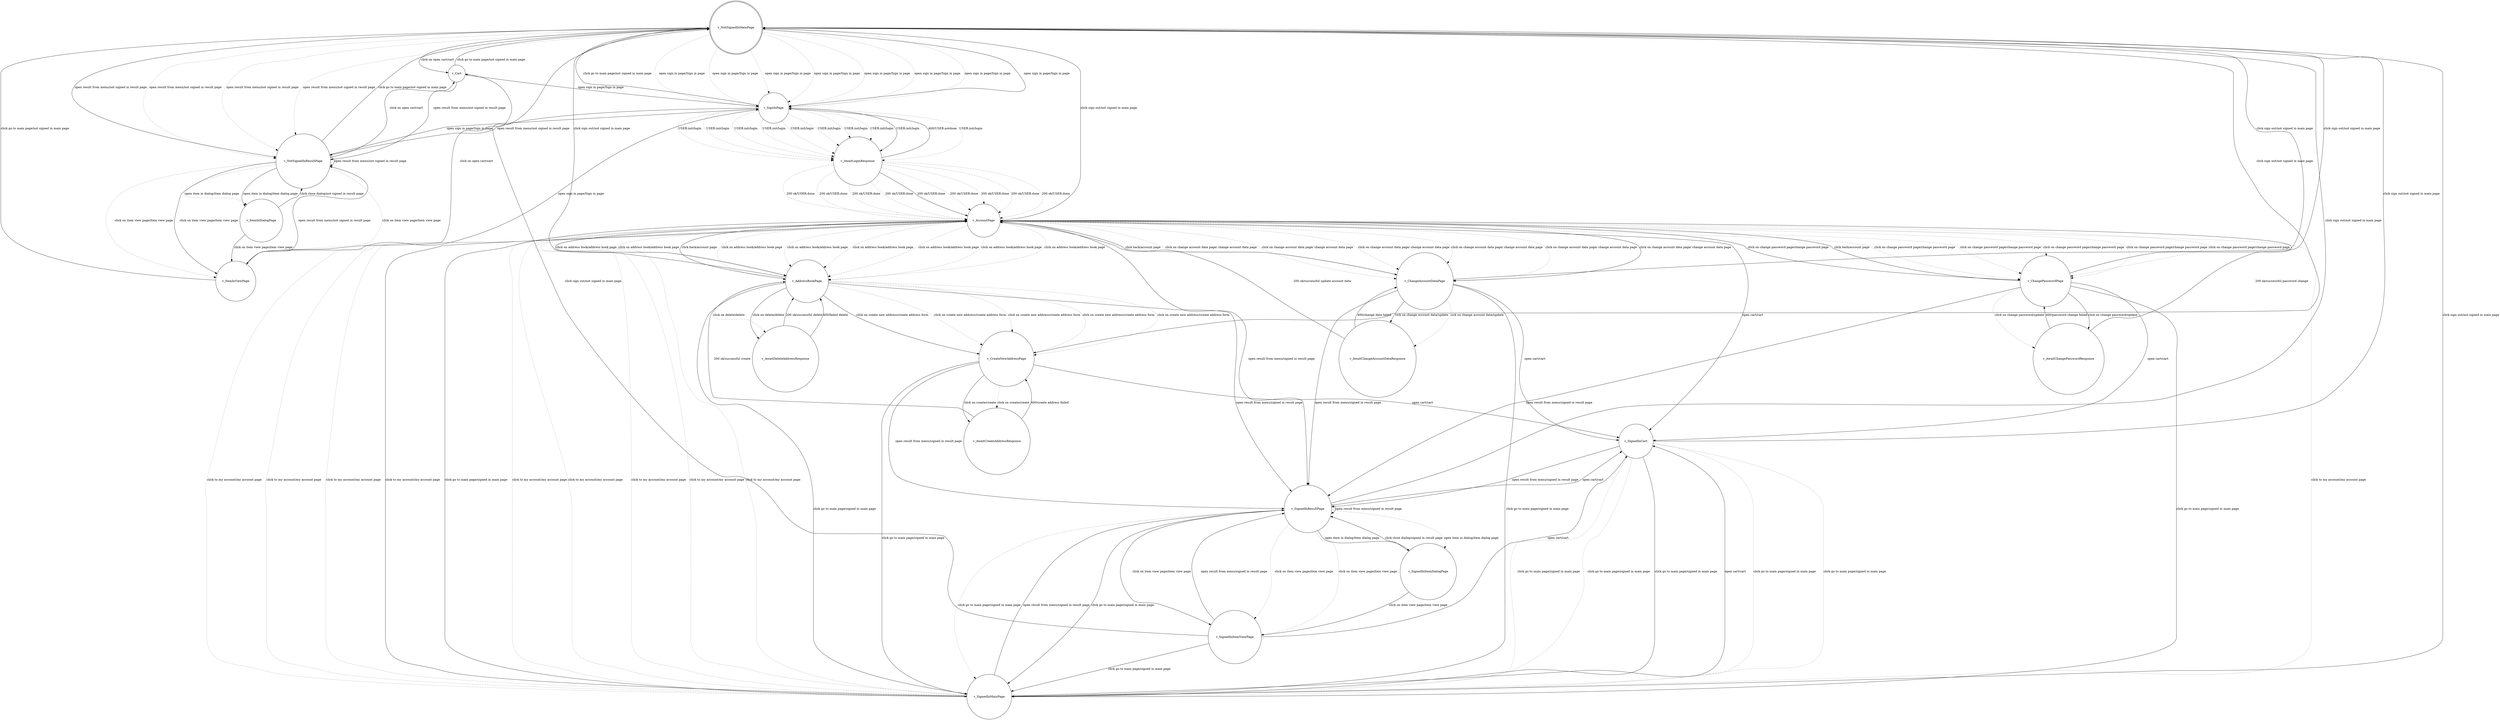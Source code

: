 digraph{
node [shape=circle]
v_NotSignedInMainPage [peripheries=2]
v_SignedInCart -> v_SignedInMainPage [label="click go to main page/signed in main page"][style="dotted"]
v_SignedInCart -> v_SignedInMainPage [label="click go to main page/signed in main page"][style="dotted"]
v_SignedInCart -> v_SignedInMainPage [label="click go to main page/signed in main page"][style="dotted"]
v_SignedInCart -> v_SignedInMainPage [label="click go to main page/signed in main page"][style="dotted"]
v_SignedInCart -> v_SignedInResultPage [label="open result from menu/signed in result page"]
v_SignedInCart -> v_NotSignedInMainPage [label="click sign out/not signed in main page"]
v_SignedInCart -> v_SignedInMainPage [label="click go to main page/signed in main page"]
v_Cart -> v_NotSignedInResultPage [label="open result from menu/not signed in result page"]
v_Cart -> v_SignInPage [label="open sign in page/Sign in page"]
v_Cart -> v_NotSignedInMainPage [label="click go to main page/not signed in main page"]
v_ItemInViewPage -> v_NotSignedInResultPage [label="open result from menu/not signed in result page"]
v_ItemInViewPage -> v_SignInPage [label="open sign in page/Sign in page"]
v_ItemInViewPage -> v_NotSignedInMainPage [label="click go to main page/not signed in main page"]
v_ItemInViewPage -> v_Cart [label="click on open cart/cart"]
v_ItemInDialogPage -> v_ItemInViewPage [label="click on item view page/item view page"]
v_ItemInDialogPage -> v_NotSignedInResultPage [label="click close dialog/not signed in result page"]
v_SignedInItemViewPage -> v_SignedInResultPage [label="open result from menu/signed in result page"]
v_SignedInItemViewPage -> v_NotSignedInMainPage [label="click sign out/not signed in main page"]
v_SignedInItemViewPage -> v_SignedInMainPage [label="click go to main page/signed in main page"]
v_SignedInItemViewPage -> v_SignedInCart [label="open cart/cart"]
v_SignedInItemDialogPage -> v_SignedInItemViewPage [label="click on item view page/item view page"]
v_SignedInItemDialogPage -> v_SignedInResultPage [label="click close dialog/signed in result page"]
v_NotSignedInResultPage -> v_ItemInViewPage [label="click on item view page/item view page"][style="dotted"]
v_NotSignedInResultPage -> v_ItemInViewPage [label="click on item view page/item view page"][style="dotted"]
v_NotSignedInResultPage -> v_ItemInDialogPage [label="open item in dialog/item dialog page"][style="dotted"]
v_NotSignedInResultPage -> v_NotSignedInResultPage [label="open result from menu/not signed in result page"]
v_NotSignedInResultPage -> v_SignInPage [label="open sign in page/Sign in page"]
v_NotSignedInResultPage -> v_Cart [label="click on open cart/cart"]
v_NotSignedInResultPage -> v_ItemInViewPage [label="click on item view page/item view page"]
v_NotSignedInResultPage -> v_ItemInDialogPage [label="open item in dialog/item dialog page"]
v_NotSignedInResultPage -> v_NotSignedInMainPage [label="click go to main page/not signed in main page"]
v_AwaitDeleteAddressResponse -> v_AddressBookPage [label="200 ok/successful delete"]
v_AwaitDeleteAddressResponse -> v_AddressBookPage [label="400/failed delete"]
v_AwaitCreateAddressResponse -> v_AddressBookPage [label="200 ok/successful create"]
v_AwaitCreateAddressResponse -> v_CreateNewAddressPage [label="400/create address failed"]
v_CreateNewAddressPage -> v_AwaitCreateAddressResponse [label="click on create/create"][style="dotted"]
v_CreateNewAddressPage -> v_SignedInResultPage [label="open result from menu/signed in result page"]
v_CreateNewAddressPage -> v_SignedInCart [label="open cart/cart"]
v_CreateNewAddressPage -> v_NotSignedInMainPage [label="click sign out/not signed in main page"]
v_CreateNewAddressPage -> v_SignedInMainPage [label="click go to main page/signed in main page"]
v_CreateNewAddressPage -> v_AwaitCreateAddressResponse [label="click on create/create"]
v_AddressBookPage -> v_CreateNewAddressPage [label="click on create new address/create address form"][style="dotted"]
v_AddressBookPage -> v_CreateNewAddressPage [label="click on create new address/create address form"][style="dotted"]
v_AddressBookPage -> v_AwaitDeleteAddressResponse [label="click on delete/delete"][style="dotted"]
v_AddressBookPage -> v_CreateNewAddressPage [label="click on create new address/create address form"][style="dotted"]
v_AddressBookPage -> v_CreateNewAddressPage [label="click on create new address/create address form"][style="dotted"]
v_AddressBookPage -> v_SignedInResultPage [label="open result from menu/signed in result page"]
v_AddressBookPage -> v_NotSignedInMainPage [label="click sign out/not signed in main page"]
v_AddressBookPage -> v_SignedInMainPage [label="click go to main page/signed in main page"]
v_AddressBookPage -> v_AccountPage [label="click back/account page"]
v_AddressBookPage -> v_AwaitDeleteAddressResponse [label="click on delete/delete"]
v_AddressBookPage -> v_CreateNewAddressPage [label="click on create new address/create address form"]
v_AwaitChangePasswordResponse -> v_AccountPage [label="200 ok/successful password change"]
v_AwaitChangePasswordResponse -> v_ChangePasswordPage [label="400/password change failed"]
v_ChangePasswordPage -> v_AwaitChangePasswordResponse [label="click on change password/update"][style="dotted"]
v_ChangePasswordPage -> v_SignedInResultPage [label="open result from menu/signed in result page"]
v_ChangePasswordPage -> v_SignedInCart [label="open cart/cart"]
v_ChangePasswordPage -> v_NotSignedInMainPage [label="click sign out/not signed in main page"]
v_ChangePasswordPage -> v_SignedInMainPage [label="click go to main page/signed in main page"]
v_ChangePasswordPage -> v_AwaitChangePasswordResponse [label="click on change password/update"]
v_ChangePasswordPage -> v_AccountPage [label="click back/account page"]
v_AwaitChangeAccountDataResponse -> v_AccountPage [label="200 ok/successful update account data"]
v_AwaitChangeAccountDataResponse -> v_ChangeAccountDataPage [label="400/change data failed"]
v_ChangeAccountDataPage -> v_AwaitChangeAccountDataResponse [label="cick on change account data/update"][style="dotted"]
v_ChangeAccountDataPage -> v_SignedInResultPage [label="open result from menu/signed in result page"]
v_ChangeAccountDataPage -> v_SignedInCart [label="open cart/cart"]
v_ChangeAccountDataPage -> v_NotSignedInMainPage [label="click sign out/not signed in main page"]
v_ChangeAccountDataPage -> v_SignedInMainPage [label="click go to main page/signed in main page"]
v_ChangeAccountDataPage -> v_AwaitChangeAccountDataResponse [label="cick on change account data/update"]
v_ChangeAccountDataPage -> v_AccountPage [label="click back/account page"]
v_SignedInMainPage -> v_AccountPage [label="click to my account/my account page"][style="dotted"]
v_SignedInMainPage -> v_AccountPage [label="click to my account/my account page"][style="dotted"]
v_SignedInMainPage -> v_AccountPage [label="click to my account/my account page"][style="dotted"]
v_SignedInMainPage -> v_AccountPage [label="click to my account/my account page"][style="dotted"]
v_SignedInMainPage -> v_AccountPage [label="click to my account/my account page"][style="dotted"]
v_SignedInMainPage -> v_AccountPage [label="click to my account/my account page"][style="dotted"]
v_SignedInMainPage -> v_AccountPage [label="click to my account/my account page"][style="dotted"]
v_SignedInMainPage -> v_AccountPage [label="click to my account/my account page"][style="dotted"]
v_SignedInMainPage -> v_AccountPage [label="click to my account/my account page"][style="dotted"]
v_SignedInMainPage -> v_SignedInResultPage [label="open result from menu/signed in result page"]
v_SignedInMainPage -> v_SignedInCart [label="open cart/cart"]
v_SignedInMainPage -> v_NotSignedInMainPage [label="click sign out/not signed in main page"]
v_SignedInMainPage -> v_AccountPage [label="click to my account/my account page"]
v_AccountPage -> v_ChangeAccountDataPage [label="click on change account data page/ change account data page"][style="dotted"]
v_AccountPage -> v_ChangePasswordPage [label="click on change password page/change password page"][style="dotted"]
v_AccountPage -> v_ChangeAccountDataPage [label="click on change account data page/ change account data page"][style="dotted"]
v_AccountPage -> v_AddressBookPage [label="click on address book/address book page"][style="dotted"]
v_AccountPage -> v_ChangePasswordPage [label="click on change password page/change password page"][style="dotted"]
v_AccountPage -> v_AddressBookPage [label="click on address book/address book page"][style="dotted"]
v_AccountPage -> v_ChangeAccountDataPage [label="click on change account data page/ change account data page"][style="dotted"]
v_AccountPage -> v_ChangePasswordPage [label="click on change password page/change password page"][style="dotted"]
v_AccountPage -> v_ChangeAccountDataPage [label="click on change account data page/ change account data page"][style="dotted"]
v_AccountPage -> v_ChangePasswordPage [label="click on change password page/change password page"][style="dotted"]
v_AccountPage -> v_AddressBookPage [label="click on address book/address book page"][style="dotted"]
v_AccountPage -> v_AddressBookPage [label="click on address book/address book page"][style="dotted"]
v_AccountPage -> v_ChangeAccountDataPage [label="click on change account data page/ change account data page"][style="dotted"]
v_AccountPage -> v_AddressBookPage [label="click on address book/address book page"][style="dotted"]
v_AccountPage -> v_AddressBookPage [label="click on address book/address book page"][style="dotted"]
v_AccountPage -> v_ChangePasswordPage [label="click on change password page/change password page"][style="dotted"]
v_AccountPage -> v_AddressBookPage [label="click on address book/address book page"][style="dotted"]
v_AccountPage -> v_SignedInCart [label="open cart/cart"]
v_AccountPage -> v_NotSignedInMainPage [label="click sign out/not signed in main page"]
v_AccountPage -> v_AddressBookPage [label="click on address book/address book page"]
v_AccountPage -> v_ChangePasswordPage [label="click on change password page/change password page"]
v_AccountPage -> v_ChangeAccountDataPage [label="click on change account data page/ change account data page"]
v_AccountPage -> v_SignedInMainPage [label="click go to main page/signed in main page"]
v_AccountPage -> v_SignedInResultPage [label="open result from menu/signed in result page"]
v_AwaitLoginResponse -> v_AccountPage [label="200 ok/USER.done"][style="dotted"]
v_AwaitLoginResponse -> v_AccountPage [label="200 ok/USER.done"][style="dotted"]
v_AwaitLoginResponse -> v_AccountPage [label="200 ok/USER.done"][style="dotted"]
v_AwaitLoginResponse -> v_AccountPage [label="200 ok/USER.done"][style="dotted"]
v_AwaitLoginResponse -> v_AccountPage [label="200 ok/USER.done"][style="dotted"]
v_AwaitLoginResponse -> v_AccountPage [label="200 ok/USER.done"][style="dotted"]
v_AwaitLoginResponse -> v_AccountPage [label="200 ok/USER.done"][style="dotted"]
v_AwaitLoginResponse -> v_AccountPage [label="200 ok/USER.done"][style="dotted"]
v_AwaitLoginResponse -> v_SignInPage [label="400/USER.notdone"]
v_AwaitLoginResponse -> v_AccountPage [label="200 ok/USER.done"]
v_SignInPage -> v_AwaitLoginResponse [label="USER.init/login"][style="dotted"]
v_SignInPage -> v_AwaitLoginResponse [label="USER.init/login"][style="dotted"]
v_SignInPage -> v_AwaitLoginResponse [label="USER.init/login"][style="dotted"]
v_SignInPage -> v_AwaitLoginResponse [label="USER.init/login"][style="dotted"]
v_SignInPage -> v_AwaitLoginResponse [label="USER.init/login"][style="dotted"]
v_SignInPage -> v_AwaitLoginResponse [label="USER.init/login"][style="dotted"]
v_SignInPage -> v_AwaitLoginResponse [label="USER.init/login"][style="dotted"]
v_SignInPage -> v_AwaitLoginResponse [label="USER.init/login"][style="dotted"]
v_SignInPage -> v_AwaitLoginResponse [label="USER.init/login"][style="dotted"]
v_SignInPage -> v_NotSignedInResultPage [label="open result from menu/not signed in result page"]
v_SignInPage -> v_NotSignedInMainPage [label="click go to main page/not signed in main page"]
v_SignInPage -> v_AwaitLoginResponse [label="USER.init/login"]
v_SignedInResultPage -> v_SignedInMainPage [label="click go to main page/signed in main page"][style="dotted"]
v_SignedInResultPage -> v_SignedInItemViewPage [label="click on item view page/item view page"][style="dotted"]
v_SignedInResultPage -> v_SignedInItemViewPage [label="click on item view page/item view page"][style="dotted"]
v_SignedInResultPage -> v_SignedInItemDialogPage [label="open item in dialog/item dialog page"][style="dotted"]
v_SignedInResultPage -> v_SignedInResultPage [label="open result from menu/signed in result page"]
v_SignedInResultPage -> v_SignedInCart [label="open cart/cart"]
v_SignedInResultPage -> v_SignedInItemViewPage [label="click on item view page/item view page"]
v_SignedInResultPage -> v_SignedInItemDialogPage [label="open item in dialog/item dialog page"]
v_SignedInResultPage -> v_SignedInMainPage [label="click go to main page/signed in main page"]
v_SignedInResultPage -> v_NotSignedInMainPage [label="click sign out/not signed in main page"]
v_NotSignedInMainPage -> v_NotSignedInResultPage [label="open result from menu/not signed in result page"][style="dotted"]
v_NotSignedInMainPage -> v_SignInPage [label="open sign in page/Sign in page"][style="dotted"]
v_NotSignedInMainPage -> v_SignInPage [label="open sign in page/Sign in page"][style="dotted"]
v_NotSignedInMainPage -> v_SignInPage [label="open sign in page/Sign in page"][style="dotted"]
v_NotSignedInMainPage -> v_SignInPage [label="open sign in page/Sign in page"][style="dotted"]
v_NotSignedInMainPage -> v_NotSignedInResultPage [label="open result from menu/not signed in result page"][style="dotted"]
v_NotSignedInMainPage -> v_SignInPage [label="open sign in page/Sign in page"][style="dotted"]
v_NotSignedInMainPage -> v_SignInPage [label="open sign in page/Sign in page"][style="dotted"]
v_NotSignedInMainPage -> v_NotSignedInResultPage [label="open result from menu/not signed in result page"][style="dotted"]
v_NotSignedInMainPage -> v_SignInPage [label="open sign in page/Sign in page"][style="dotted"]
v_NotSignedInMainPage -> v_NotSignedInResultPage [label="open result from menu/not signed in result page"]
v_NotSignedInMainPage -> v_Cart [label="click on open cart/cart"]
v_NotSignedInMainPage -> v_SignInPage [label="open sign in page/Sign in page"]
}